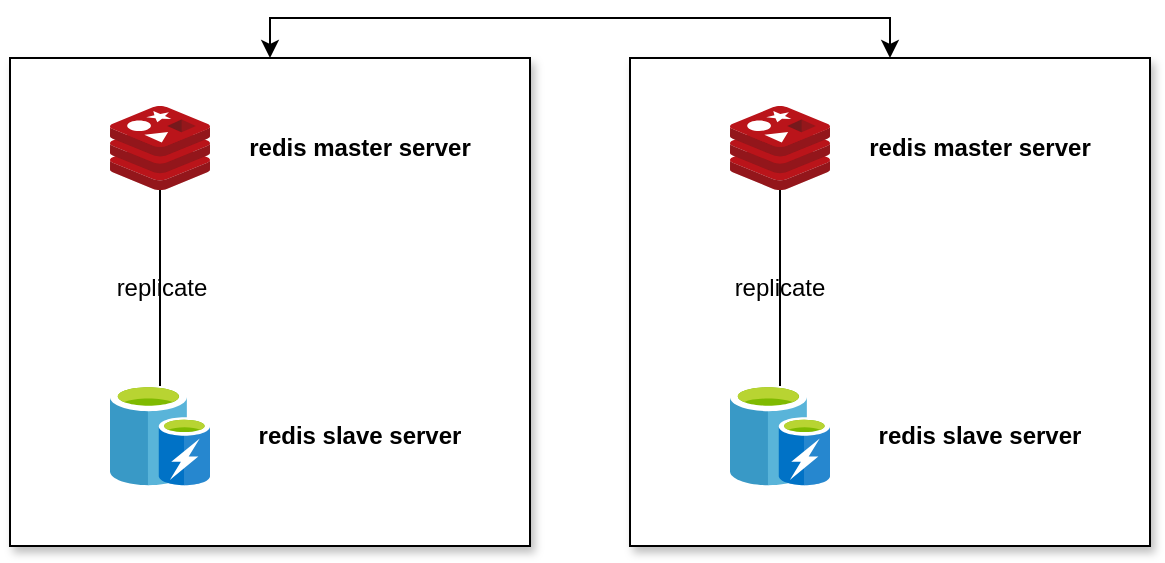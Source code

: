 <mxfile version="15.8.2" type="github">
  <diagram id="R8e00zbq3iCsPOdR4P0g" name="Page-1">
    <mxGraphModel dx="1108" dy="482" grid="1" gridSize="10" guides="1" tooltips="1" connect="1" arrows="1" fold="1" page="1" pageScale="1" pageWidth="827" pageHeight="1169" math="0" shadow="0">
      <root>
        <mxCell id="0" />
        <mxCell id="1" parent="0" />
        <mxCell id="nVpcVJ1CE1uYnLJmjj_d-9" value="" style="edgeStyle=orthogonalEdgeStyle;rounded=0;orthogonalLoop=1;jettySize=auto;html=1;endArrow=classic;endFill=1;entryX=0.5;entryY=0;entryDx=0;entryDy=0;exitX=0.5;exitY=0;exitDx=0;exitDy=0;startArrow=classic;startFill=1;" edge="1" parent="1" source="nVpcVJ1CE1uYnLJmjj_d-1" target="nVpcVJ1CE1uYnLJmjj_d-2">
          <mxGeometry relative="1" as="geometry">
            <mxPoint x="180" y="8" as="targetPoint" />
          </mxGeometry>
        </mxCell>
        <mxCell id="nVpcVJ1CE1uYnLJmjj_d-1" value="" style="rounded=0;whiteSpace=wrap;html=1;shadow=1;" vertex="1" parent="1">
          <mxGeometry x="50" y="180" width="260" height="244" as="geometry" />
        </mxCell>
        <mxCell id="vV6EK2-OVYy39zKsNSzk-6" value="" style="edgeStyle=none;rounded=0;orthogonalLoop=1;jettySize=auto;html=1;endArrow=none;endFill=0;" parent="1" source="vV6EK2-OVYy39zKsNSzk-1" target="vV6EK2-OVYy39zKsNSzk-5" edge="1">
          <mxGeometry relative="1" as="geometry" />
        </mxCell>
        <mxCell id="vV6EK2-OVYy39zKsNSzk-1" value="" style="sketch=0;aspect=fixed;html=1;points=[];align=center;image;fontSize=12;image=img/lib/mscae/Cache_Redis_Product.svg;" parent="1" vertex="1">
          <mxGeometry x="100" y="204" width="50" height="42" as="geometry" />
        </mxCell>
        <mxCell id="vV6EK2-OVYy39zKsNSzk-2" value="redis master server" style="text;html=1;strokeColor=none;fillColor=none;align=center;verticalAlign=middle;whiteSpace=wrap;rounded=0;fontStyle=1" parent="1" vertex="1">
          <mxGeometry x="160" y="210" width="130" height="30" as="geometry" />
        </mxCell>
        <mxCell id="vV6EK2-OVYy39zKsNSzk-4" value="redis slave server" style="text;html=1;strokeColor=none;fillColor=none;align=center;verticalAlign=middle;whiteSpace=wrap;rounded=0;fontStyle=1" parent="1" vertex="1">
          <mxGeometry x="160" y="354" width="130" height="30" as="geometry" />
        </mxCell>
        <mxCell id="vV6EK2-OVYy39zKsNSzk-5" value="" style="sketch=0;aspect=fixed;html=1;points=[];align=center;image;fontSize=12;image=img/lib/mscae/Cache_including_Redis.svg;" parent="1" vertex="1">
          <mxGeometry x="100" y="344" width="50" height="50" as="geometry" />
        </mxCell>
        <mxCell id="nVpcVJ1CE1uYnLJmjj_d-2" value="" style="rounded=0;whiteSpace=wrap;html=1;shadow=1;" vertex="1" parent="1">
          <mxGeometry x="360" y="180" width="260" height="244" as="geometry" />
        </mxCell>
        <mxCell id="nVpcVJ1CE1uYnLJmjj_d-3" value="" style="edgeStyle=none;rounded=0;orthogonalLoop=1;jettySize=auto;html=1;endArrow=none;endFill=0;" edge="1" parent="1" source="nVpcVJ1CE1uYnLJmjj_d-4" target="nVpcVJ1CE1uYnLJmjj_d-7">
          <mxGeometry relative="1" as="geometry" />
        </mxCell>
        <mxCell id="nVpcVJ1CE1uYnLJmjj_d-4" value="" style="sketch=0;aspect=fixed;html=1;points=[];align=center;image;fontSize=12;image=img/lib/mscae/Cache_Redis_Product.svg;" vertex="1" parent="1">
          <mxGeometry x="410" y="204" width="50" height="42" as="geometry" />
        </mxCell>
        <mxCell id="nVpcVJ1CE1uYnLJmjj_d-5" value="redis master server" style="text;html=1;strokeColor=none;fillColor=none;align=center;verticalAlign=middle;whiteSpace=wrap;rounded=0;fontStyle=1" vertex="1" parent="1">
          <mxGeometry x="470" y="210" width="130" height="30" as="geometry" />
        </mxCell>
        <mxCell id="nVpcVJ1CE1uYnLJmjj_d-6" value="redis slave server" style="text;html=1;strokeColor=none;fillColor=none;align=center;verticalAlign=middle;whiteSpace=wrap;rounded=0;fontStyle=1" vertex="1" parent="1">
          <mxGeometry x="470" y="354" width="130" height="30" as="geometry" />
        </mxCell>
        <mxCell id="nVpcVJ1CE1uYnLJmjj_d-7" value="" style="sketch=0;aspect=fixed;html=1;points=[];align=center;image;fontSize=12;image=img/lib/mscae/Cache_including_Redis.svg;" vertex="1" parent="1">
          <mxGeometry x="410" y="344" width="50" height="50" as="geometry" />
        </mxCell>
        <mxCell id="nVpcVJ1CE1uYnLJmjj_d-10" value="replicate" style="text;html=1;strokeColor=none;fillColor=none;align=center;verticalAlign=middle;whiteSpace=wrap;rounded=0;shadow=1;" vertex="1" parent="1">
          <mxGeometry x="96" y="280" width="60" height="30" as="geometry" />
        </mxCell>
        <mxCell id="nVpcVJ1CE1uYnLJmjj_d-11" value="replicate" style="text;html=1;strokeColor=none;fillColor=none;align=center;verticalAlign=middle;whiteSpace=wrap;rounded=0;shadow=1;" vertex="1" parent="1">
          <mxGeometry x="405" y="280" width="60" height="30" as="geometry" />
        </mxCell>
      </root>
    </mxGraphModel>
  </diagram>
</mxfile>
